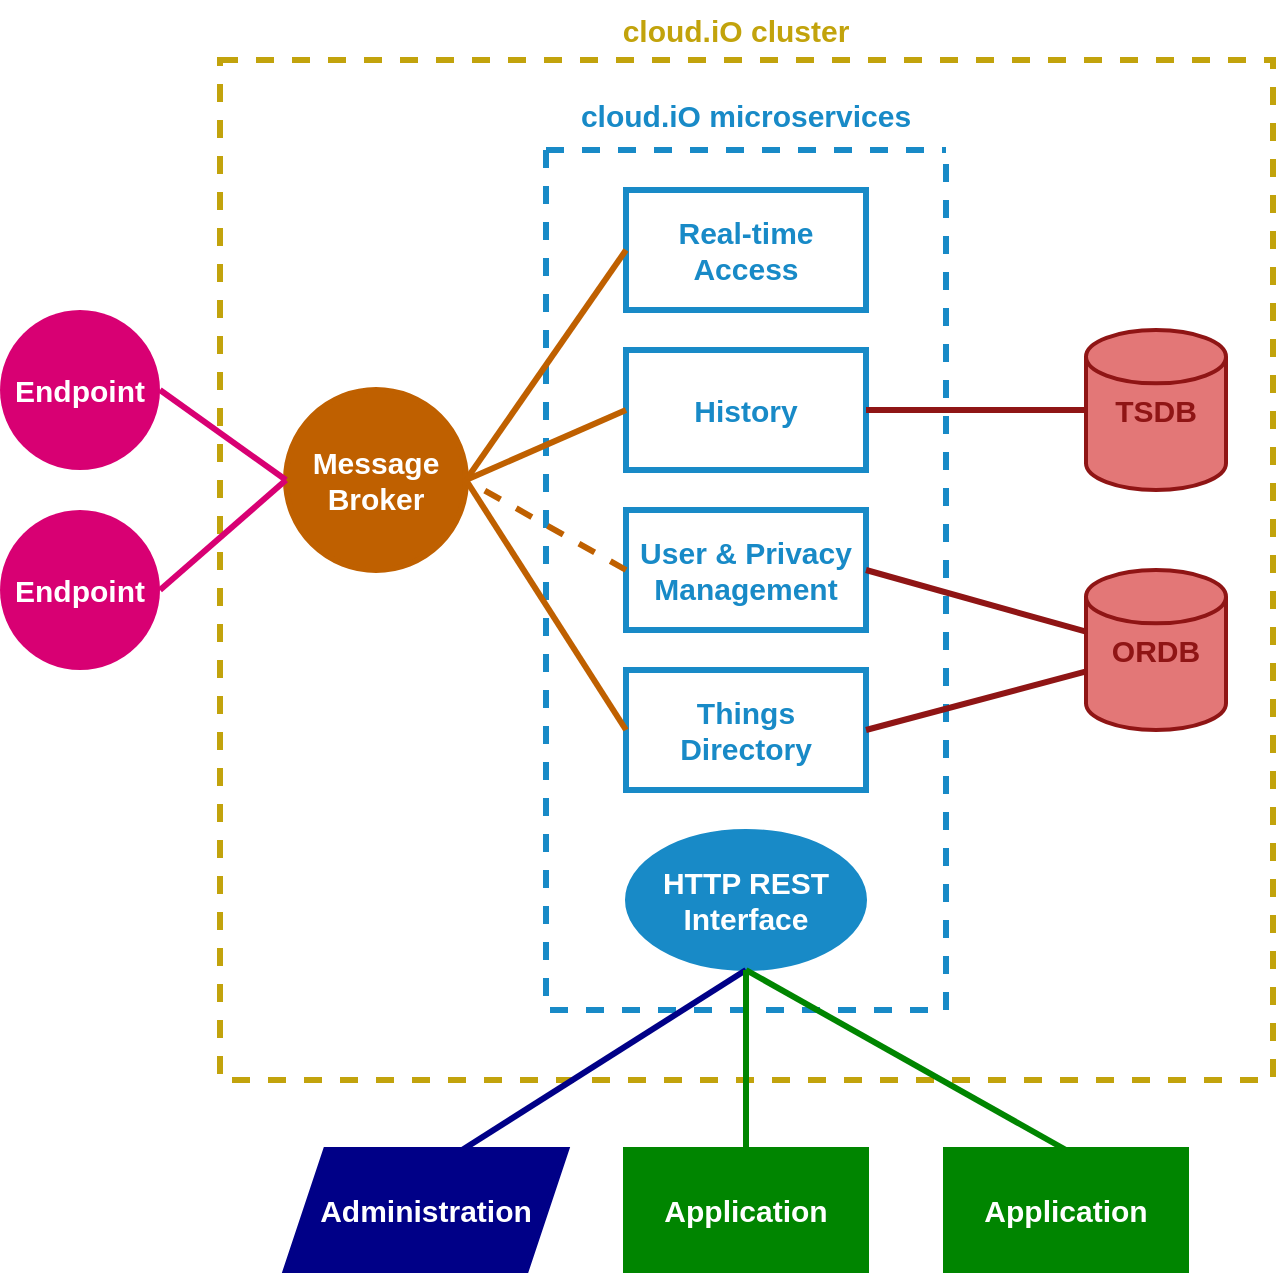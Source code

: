 <mxfile version="19.0.3" type="device"><diagram id="23iRSUPoRavnBvh4doch" name="Page-1"><mxGraphModel dx="1422" dy="672" grid="1" gridSize="10" guides="1" tooltips="1" connect="1" arrows="1" fold="1" page="1" pageScale="1" pageWidth="827" pageHeight="1169" math="0" shadow="0"><root><mxCell id="0"/><mxCell id="1" parent="0"/><mxCell id="49" value="" style="rounded=0;whiteSpace=wrap;html=1;fontSize=15;fontColor=#188AC7;strokeColor=#C2A30C;strokeWidth=3;fillColor=none;dashed=1;" parent="1" vertex="1"><mxGeometry x="230" y="95" width="526.5" height="510" as="geometry"/></mxCell><mxCell id="9" value="cloud.iO microservices&#10;&#10;" style="swimlane;startSize=0;dashed=1;strokeColor=#188AC7;strokeWidth=3;fontSize=15;fontColor=#188AC7;" parent="1" vertex="1"><mxGeometry x="393" y="140" width="200" height="430" as="geometry"/></mxCell><mxCell id="13" value="Real-time Access" style="rounded=0;whiteSpace=wrap;html=1;fillColor=none;fontColor=#188AC7;strokeColor=#188AC7;strokeWidth=3;fontSize=15;fontStyle=1" parent="9" vertex="1"><mxGeometry x="40" y="20" width="120" height="60" as="geometry"/></mxCell><mxCell id="14" value="History" style="rounded=0;whiteSpace=wrap;html=1;fillColor=none;fontColor=#188AC7;strokeColor=#188AC7;strokeWidth=3;fontSize=15;fontStyle=1" parent="9" vertex="1"><mxGeometry x="40" y="100" width="120" height="60" as="geometry"/></mxCell><mxCell id="15" value="User &amp;amp; Privacy Management" style="rounded=0;whiteSpace=wrap;html=1;fillColor=none;fontColor=#188AC7;strokeColor=#188AC7;strokeWidth=3;fontSize=15;fontStyle=1" parent="9" vertex="1"><mxGeometry x="40" y="180" width="120" height="60" as="geometry"/></mxCell><mxCell id="16" value="Things Directory" style="rounded=0;whiteSpace=wrap;html=1;fillColor=none;fontColor=#188AC7;strokeColor=#188AC7;strokeWidth=3;fontSize=15;fontStyle=1" parent="9" vertex="1"><mxGeometry x="40" y="260" width="120" height="60" as="geometry"/></mxCell><mxCell id="18" value="HTTP REST&lt;br style=&quot;font-size: 15px;&quot;&gt;Interface" style="ellipse;whiteSpace=wrap;html=1;fillColor=#188AC7;strokeColor=#188AC7;fontSize=15;fontStyle=1;fontColor=#FFFFFF;" parent="9" vertex="1"><mxGeometry x="40" y="340" width="120" height="70" as="geometry"/></mxCell><mxCell id="7" value="TSDB" style="strokeWidth=2;html=1;shape=mxgraph.flowchart.database;whiteSpace=wrap;fontSize=15;fontStyle=1;fillColor=#E37777;strokeColor=#8F1515;fontColor=#8F1515;" parent="1" vertex="1"><mxGeometry x="663" y="230" width="70" height="80" as="geometry"/></mxCell><mxCell id="17" style="edgeStyle=orthogonalEdgeStyle;rounded=0;orthogonalLoop=1;jettySize=auto;html=1;exitX=0.5;exitY=1;exitDx=0;exitDy=0;" parent="1" source="9" target="9" edge="1"><mxGeometry relative="1" as="geometry"/></mxCell><mxCell id="20" value="ORDB" style="strokeWidth=2;html=1;shape=mxgraph.flowchart.database;whiteSpace=wrap;fontSize=15;fontStyle=1;fillColor=#E37777;strokeColor=#8F1515;fontColor=#8F1515;" parent="1" vertex="1"><mxGeometry x="663" y="350" width="70" height="80" as="geometry"/></mxCell><mxCell id="21" value="" style="endArrow=none;html=1;rounded=0;fontSize=15;fontColor=#8F1515;entryX=1;entryY=0.5;entryDx=0;entryDy=0;exitX=0;exitY=0.5;exitDx=0;exitDy=0;exitPerimeter=0;strokeColor=#8F1515;strokeWidth=3;" parent="1" source="7" target="14" edge="1"><mxGeometry width="50" height="50" relative="1" as="geometry"><mxPoint x="423" y="400" as="sourcePoint"/><mxPoint x="473" y="350" as="targetPoint"/></mxGeometry></mxCell><mxCell id="22" value="" style="endArrow=none;html=1;rounded=0;fontSize=15;fontColor=#8F1515;entryX=1;entryY=0.5;entryDx=0;entryDy=0;exitX=-0.006;exitY=0.384;exitDx=0;exitDy=0;exitPerimeter=0;strokeColor=#8F1515;strokeWidth=3;" parent="1" source="20" edge="1"><mxGeometry width="50" height="50" relative="1" as="geometry"><mxPoint x="663" y="350" as="sourcePoint"/><mxPoint x="553" y="350" as="targetPoint"/><Array as="points"/></mxGeometry></mxCell><mxCell id="23" value="" style="endArrow=none;html=1;rounded=0;fontSize=15;fontColor=#8F1515;entryX=1;entryY=0.5;entryDx=0;entryDy=0;strokeColor=#8F1515;strokeWidth=3;exitX=0.002;exitY=0.634;exitDx=0;exitDy=0;exitPerimeter=0;" parent="1" source="20" target="16" edge="1"><mxGeometry width="50" height="50" relative="1" as="geometry"><mxPoint x="643" y="410" as="sourcePoint"/><mxPoint x="573" y="290" as="targetPoint"/></mxGeometry></mxCell><mxCell id="25" value="Message Broker" style="ellipse;whiteSpace=wrap;html=1;aspect=fixed;fontSize=15;fontColor=#FFFFFF;strokeColor=#BF6000;strokeWidth=3;fillColor=#BF6000;fontStyle=1" parent="1" vertex="1"><mxGeometry x="263" y="260" width="90" height="90" as="geometry"/></mxCell><mxCell id="26" value="" style="endArrow=none;html=1;rounded=0;fontSize=15;fontColor=#BF6000;entryX=1;entryY=0.5;entryDx=0;entryDy=0;exitX=0;exitY=0.5;exitDx=0;exitDy=0;strokeColor=#BF6000;strokeWidth=3;" parent="1" source="13" target="25" edge="1"><mxGeometry width="50" height="50" relative="1" as="geometry"><mxPoint x="673" y="280" as="sourcePoint"/><mxPoint x="563.0" y="280" as="targetPoint"/></mxGeometry></mxCell><mxCell id="27" value="" style="endArrow=none;html=1;rounded=0;fontSize=15;fontColor=#BF6000;entryX=1;entryY=0.5;entryDx=0;entryDy=0;exitX=0;exitY=0.5;exitDx=0;exitDy=0;strokeColor=#BF6000;strokeWidth=3;" parent="1" source="14" target="25" edge="1"><mxGeometry width="50" height="50" relative="1" as="geometry"><mxPoint x="443" y="200" as="sourcePoint"/><mxPoint x="363" y="345" as="targetPoint"/></mxGeometry></mxCell><mxCell id="28" value="" style="endArrow=none;html=1;rounded=0;fontSize=15;fontColor=#BF6000;entryX=1;entryY=0.5;entryDx=0;entryDy=0;exitX=0;exitY=0.5;exitDx=0;exitDy=0;strokeColor=#BF6000;strokeWidth=3;dashed=1;" parent="1" source="15" target="25" edge="1"><mxGeometry width="50" height="50" relative="1" as="geometry"><mxPoint x="453" y="210" as="sourcePoint"/><mxPoint x="373" y="355" as="targetPoint"/></mxGeometry></mxCell><mxCell id="29" value="" style="endArrow=none;html=1;rounded=0;fontSize=15;fontColor=#BF6000;entryX=1;entryY=0.5;entryDx=0;entryDy=0;exitX=0;exitY=0.5;exitDx=0;exitDy=0;strokeColor=#BF6000;strokeWidth=3;" parent="1" source="16" target="25" edge="1"><mxGeometry width="50" height="50" relative="1" as="geometry"><mxPoint x="463" y="220" as="sourcePoint"/><mxPoint x="383" y="365" as="targetPoint"/></mxGeometry></mxCell><mxCell id="31" value="Endpoint" style="ellipse;whiteSpace=wrap;html=1;aspect=fixed;fontSize=15;fontColor=#ffffff;strokeColor=none;strokeWidth=3;fillColor=#d80073;fontStyle=1" parent="1" vertex="1"><mxGeometry x="120" y="220" width="80" height="80" as="geometry"/></mxCell><mxCell id="32" value="Endpoint" style="ellipse;whiteSpace=wrap;html=1;aspect=fixed;fontSize=15;fontColor=#ffffff;strokeColor=none;strokeWidth=3;fillColor=#D80073;fontStyle=1" parent="1" vertex="1"><mxGeometry x="120" y="320" width="80" height="80" as="geometry"/></mxCell><mxCell id="34" value="" style="endArrow=none;html=1;rounded=0;fontSize=15;fontColor=#FF0080;entryX=1;entryY=0.5;entryDx=0;entryDy=0;exitX=0;exitY=0.5;exitDx=0;exitDy=0;strokeColor=#D80073;strokeWidth=3;fillColor=#d80073;" parent="1" source="25" target="32" edge="1"><mxGeometry width="50" height="50" relative="1" as="geometry"><mxPoint x="443.0" y="440" as="sourcePoint"/><mxPoint x="363.0" y="315" as="targetPoint"/></mxGeometry></mxCell><mxCell id="35" value="" style="endArrow=none;html=1;rounded=0;fontSize=15;fontColor=#FF0080;entryX=1;entryY=0.5;entryDx=0;entryDy=0;exitX=0;exitY=0.5;exitDx=0;exitDy=0;strokeColor=#D80073;strokeWidth=3;fillColor=#d80073;" parent="1" source="25" target="31" edge="1"><mxGeometry width="50" height="50" relative="1" as="geometry"><mxPoint x="273.0" y="315" as="sourcePoint"/><mxPoint x="231.284" y="371.716" as="targetPoint"/></mxGeometry></mxCell><mxCell id="37" value="Administration" style="shape=parallelogram;perimeter=parallelogramPerimeter;whiteSpace=wrap;html=1;fixedSize=1;fontSize=15;fontColor=#ffffff;strokeColor=#000087;strokeWidth=3;fillColor=#000087;fontStyle=1" parent="1" vertex="1"><mxGeometry x="263" y="640" width="140" height="60" as="geometry"/></mxCell><mxCell id="38" value="Application" style="rounded=0;whiteSpace=wrap;html=1;fontSize=15;fontColor=#FFFFFF;strokeColor=#008500;strokeWidth=3;fillColor=#008500;fontStyle=1" parent="1" vertex="1"><mxGeometry x="433" y="640" width="120" height="60" as="geometry"/></mxCell><mxCell id="39" value="Application" style="rounded=0;whiteSpace=wrap;html=1;fontSize=15;fontColor=#FFFFFF;strokeColor=#008500;strokeWidth=3;fillColor=#008500;fontStyle=1" parent="1" vertex="1"><mxGeometry x="593" y="640" width="120" height="60" as="geometry"/></mxCell><mxCell id="40" value="" style="endArrow=none;html=1;rounded=0;fontSize=15;fontColor=#8F1515;entryX=0.629;entryY=0;entryDx=0;entryDy=0;strokeColor=#000087;strokeWidth=3;fillColor=#6a00ff;startArrow=none;entryPerimeter=0;exitX=0.5;exitY=1;exitDx=0;exitDy=0;" parent="1" source="18" target="37" edge="1"><mxGeometry width="50" height="50" relative="1" as="geometry"><mxPoint x="490" y="770" as="sourcePoint"/><mxPoint x="323" y="520" as="targetPoint"/></mxGeometry></mxCell><mxCell id="41" value="" style="endArrow=none;html=1;rounded=0;fontSize=15;fontColor=#8F1515;entryX=0.5;entryY=1;entryDx=0;entryDy=0;exitX=0.5;exitY=0;exitDx=0;exitDy=0;strokeColor=#008500;strokeWidth=3;" parent="1" source="38" target="18" edge="1"><mxGeometry width="50" height="50" relative="1" as="geometry"><mxPoint x="683" y="290" as="sourcePoint"/><mxPoint x="573" y="290" as="targetPoint"/></mxGeometry></mxCell><mxCell id="42" value="" style="endArrow=none;html=1;rounded=0;fontSize=15;fontColor=#8F1515;entryX=0.5;entryY=1;entryDx=0;entryDy=0;exitX=0.5;exitY=0;exitDx=0;exitDy=0;strokeColor=#008500;strokeWidth=3;" parent="1" source="39" target="18" edge="1"><mxGeometry width="50" height="50" relative="1" as="geometry"><mxPoint x="423.0" y="650" as="sourcePoint"/><mxPoint x="503.0" y="560" as="targetPoint"/></mxGeometry></mxCell><mxCell id="51" value="cloud.iO cluster" style="text;html=1;strokeColor=none;fillColor=none;align=center;verticalAlign=middle;whiteSpace=wrap;rounded=0;dashed=1;fontSize=15;fontColor=#C2A30C;fontStyle=1" parent="1" vertex="1"><mxGeometry x="393" y="65" width="190" height="30" as="geometry"/></mxCell></root></mxGraphModel></diagram></mxfile>